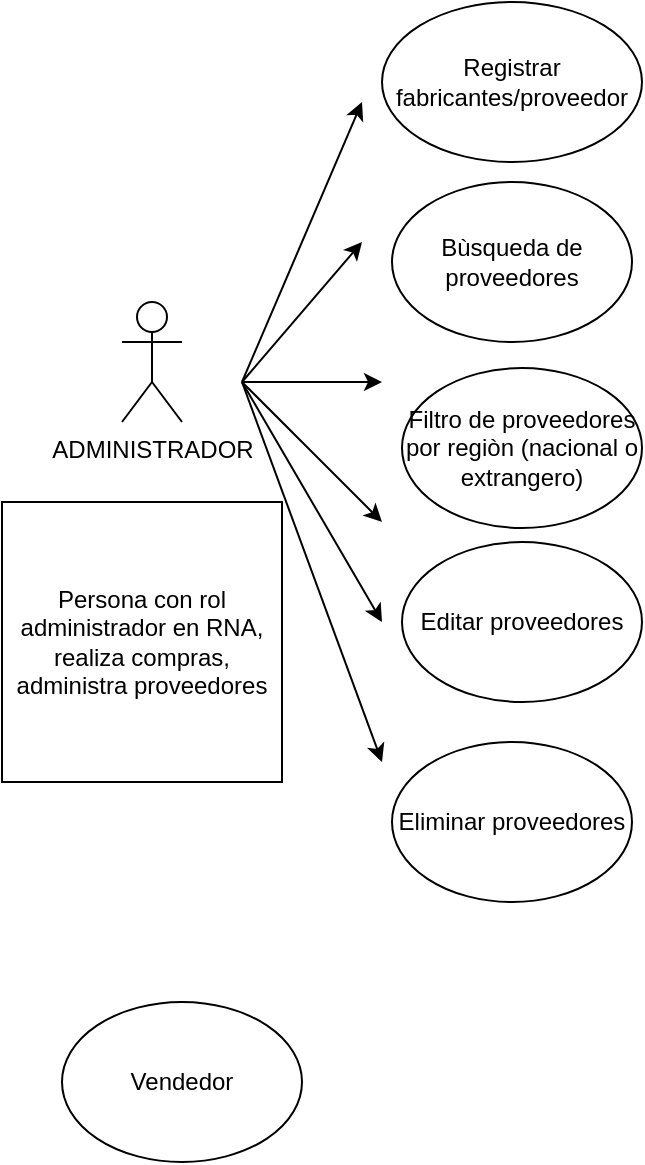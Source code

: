 <mxfile version="20.2.6" type="github">
  <diagram name="Page-1" id="e7e014a7-5840-1c2e-5031-d8a46d1fe8dd">
    <mxGraphModel dx="526" dy="489" grid="1" gridSize="10" guides="1" tooltips="1" connect="1" arrows="1" fold="1" page="1" pageScale="1" pageWidth="1169" pageHeight="826" background="none" math="0" shadow="0">
      <root>
        <mxCell id="0" />
        <mxCell id="1" parent="0" />
        <mxCell id="Ydmt3-FHOMgmEezEm6SX-42" value="Vendedor" style="ellipse;whiteSpace=wrap;html=1;" vertex="1" parent="1">
          <mxGeometry x="90" y="570" width="120" height="80" as="geometry" />
        </mxCell>
        <mxCell id="Ydmt3-FHOMgmEezEm6SX-43" value="Registrar fabricantes/proveedor" style="ellipse;whiteSpace=wrap;html=1;" vertex="1" parent="1">
          <mxGeometry x="250" y="70" width="130" height="80" as="geometry" />
        </mxCell>
        <mxCell id="Ydmt3-FHOMgmEezEm6SX-44" value="Filtro de proveedores por regiòn (nacional o extrangero)" style="ellipse;whiteSpace=wrap;html=1;" vertex="1" parent="1">
          <mxGeometry x="260" y="253" width="120" height="80" as="geometry" />
        </mxCell>
        <mxCell id="Ydmt3-FHOMgmEezEm6SX-45" value="Bùsqueda de proveedores" style="ellipse;whiteSpace=wrap;html=1;" vertex="1" parent="1">
          <mxGeometry x="255" y="160" width="120" height="80" as="geometry" />
        </mxCell>
        <mxCell id="Ydmt3-FHOMgmEezEm6SX-46" value="Editar proveedores&lt;br&gt;" style="ellipse;whiteSpace=wrap;html=1;" vertex="1" parent="1">
          <mxGeometry x="260" y="340" width="120" height="80" as="geometry" />
        </mxCell>
        <mxCell id="Ydmt3-FHOMgmEezEm6SX-47" value="Eliminar proveedores" style="ellipse;whiteSpace=wrap;html=1;" vertex="1" parent="1">
          <mxGeometry x="255" y="440" width="120" height="80" as="geometry" />
        </mxCell>
        <mxCell id="Ydmt3-FHOMgmEezEm6SX-49" value="Persona con rol administrador en RNA, realiza compras, administra proveedores" style="whiteSpace=wrap;html=1;aspect=fixed;" vertex="1" parent="1">
          <mxGeometry x="60" y="320" width="140" height="140" as="geometry" />
        </mxCell>
        <mxCell id="Ydmt3-FHOMgmEezEm6SX-50" value="ADMINISTRADOR" style="shape=umlActor;verticalLabelPosition=bottom;verticalAlign=top;html=1;outlineConnect=0;" vertex="1" parent="1">
          <mxGeometry x="120" y="220" width="30" height="60" as="geometry" />
        </mxCell>
        <mxCell id="Ydmt3-FHOMgmEezEm6SX-52" value="" style="endArrow=classic;html=1;rounded=0;" edge="1" parent="1">
          <mxGeometry width="50" height="50" relative="1" as="geometry">
            <mxPoint x="180" y="260" as="sourcePoint" />
            <mxPoint x="240" y="120" as="targetPoint" />
          </mxGeometry>
        </mxCell>
        <mxCell id="Ydmt3-FHOMgmEezEm6SX-53" value="" style="endArrow=classic;html=1;rounded=0;" edge="1" parent="1">
          <mxGeometry width="50" height="50" relative="1" as="geometry">
            <mxPoint x="180" y="260" as="sourcePoint" />
            <mxPoint x="240" y="190" as="targetPoint" />
          </mxGeometry>
        </mxCell>
        <mxCell id="Ydmt3-FHOMgmEezEm6SX-54" value="" style="endArrow=classic;html=1;rounded=0;" edge="1" parent="1">
          <mxGeometry width="50" height="50" relative="1" as="geometry">
            <mxPoint x="180" y="260" as="sourcePoint" />
            <mxPoint x="250" y="260" as="targetPoint" />
          </mxGeometry>
        </mxCell>
        <mxCell id="Ydmt3-FHOMgmEezEm6SX-55" value="" style="endArrow=classic;html=1;rounded=0;" edge="1" parent="1">
          <mxGeometry width="50" height="50" relative="1" as="geometry">
            <mxPoint x="180" y="260" as="sourcePoint" />
            <mxPoint x="250" y="330" as="targetPoint" />
          </mxGeometry>
        </mxCell>
        <mxCell id="Ydmt3-FHOMgmEezEm6SX-56" value="" style="endArrow=classic;html=1;rounded=0;" edge="1" parent="1">
          <mxGeometry width="50" height="50" relative="1" as="geometry">
            <mxPoint x="180" y="260" as="sourcePoint" />
            <mxPoint x="250" y="380" as="targetPoint" />
          </mxGeometry>
        </mxCell>
        <mxCell id="Ydmt3-FHOMgmEezEm6SX-57" value="" style="endArrow=classic;html=1;rounded=0;" edge="1" parent="1">
          <mxGeometry width="50" height="50" relative="1" as="geometry">
            <mxPoint x="180" y="260" as="sourcePoint" />
            <mxPoint x="250" y="450" as="targetPoint" />
          </mxGeometry>
        </mxCell>
      </root>
    </mxGraphModel>
  </diagram>
</mxfile>
